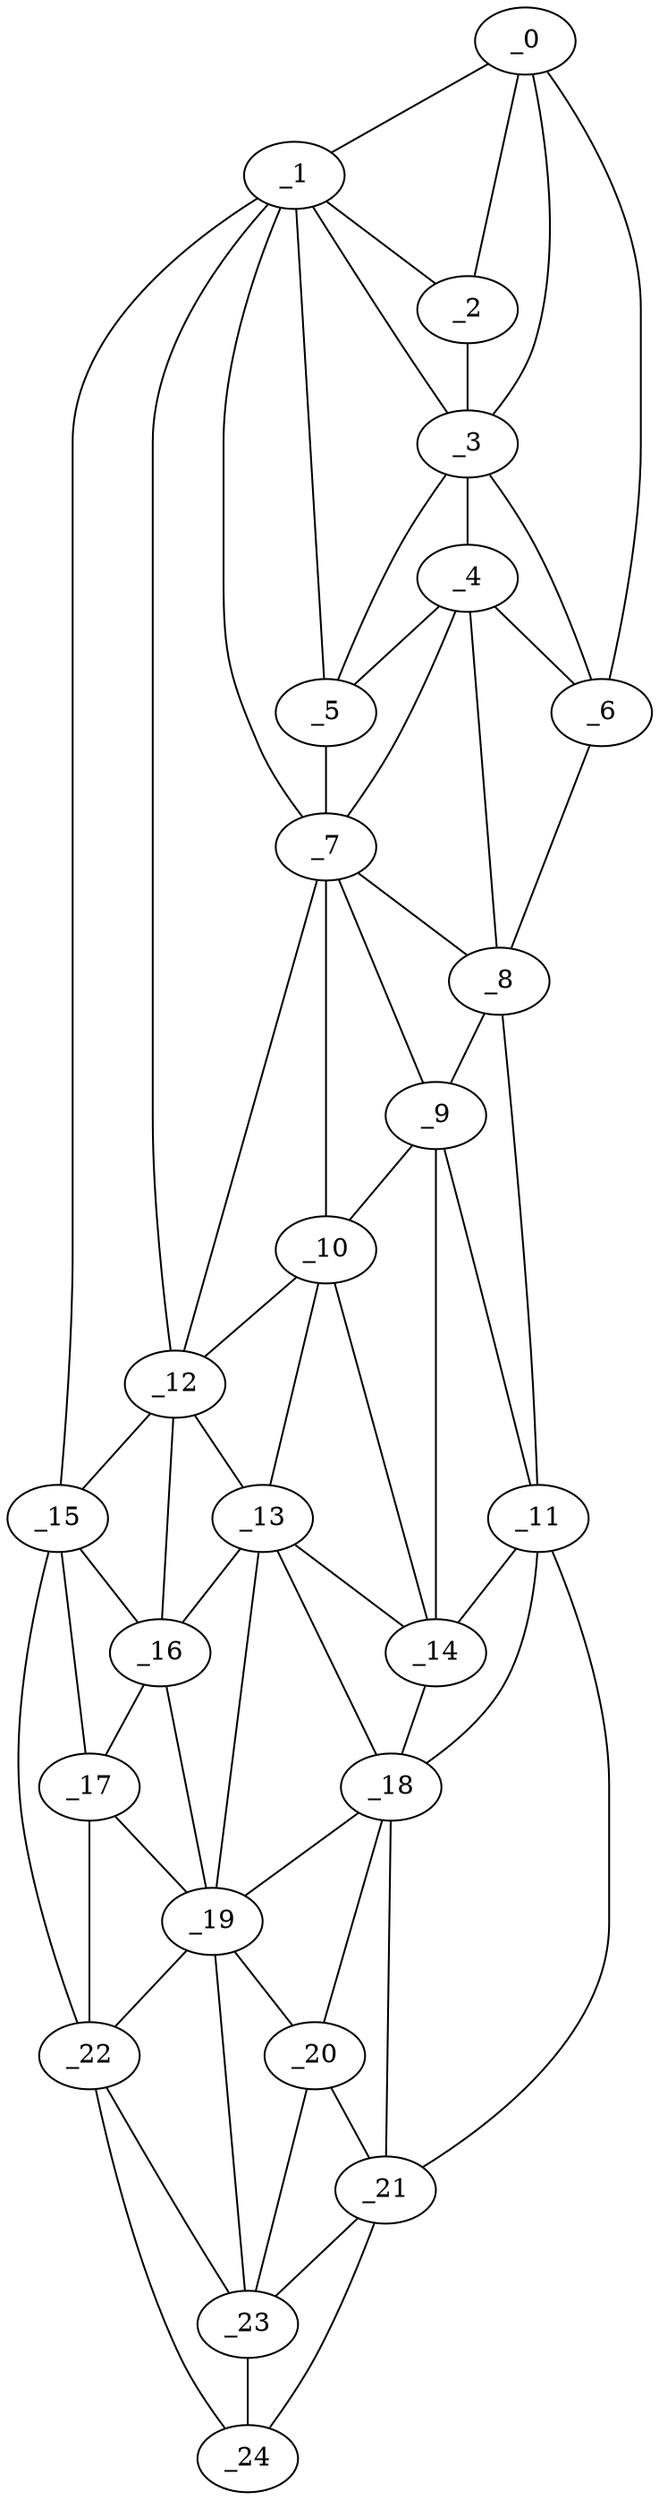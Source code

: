 graph "obj91__30.gxl" {
	_0	 [x=6,
		y=58];
	_1	 [x=14,
		y=74];
	_0 -- _1	 [valence=1];
	_2	 [x=16,
		y=68];
	_0 -- _2	 [valence=1];
	_3	 [x=25,
		y=61];
	_0 -- _3	 [valence=2];
	_6	 [x=45,
		y=46];
	_0 -- _6	 [valence=1];
	_1 -- _2	 [valence=2];
	_1 -- _3	 [valence=1];
	_5	 [x=41,
		y=64];
	_1 -- _5	 [valence=2];
	_7	 [x=52,
		y=69];
	_1 -- _7	 [valence=1];
	_12	 [x=71,
		y=83];
	_1 -- _12	 [valence=2];
	_15	 [x=79,
		y=86];
	_1 -- _15	 [valence=1];
	_2 -- _3	 [valence=2];
	_4	 [x=40,
		y=55];
	_3 -- _4	 [valence=2];
	_3 -- _5	 [valence=1];
	_3 -- _6	 [valence=2];
	_4 -- _5	 [valence=2];
	_4 -- _6	 [valence=2];
	_4 -- _7	 [valence=2];
	_8	 [x=53,
		y=44];
	_4 -- _8	 [valence=1];
	_5 -- _7	 [valence=1];
	_6 -- _8	 [valence=1];
	_7 -- _8	 [valence=2];
	_9	 [x=63,
		y=45];
	_7 -- _9	 [valence=1];
	_10	 [x=64,
		y=69];
	_7 -- _10	 [valence=2];
	_7 -- _12	 [valence=2];
	_8 -- _9	 [valence=2];
	_11	 [x=70,
		y=41];
	_8 -- _11	 [valence=1];
	_9 -- _10	 [valence=2];
	_9 -- _11	 [valence=2];
	_14	 [x=73,
		y=45];
	_9 -- _14	 [valence=2];
	_10 -- _12	 [valence=2];
	_13	 [x=72,
		y=75];
	_10 -- _13	 [valence=2];
	_10 -- _14	 [valence=1];
	_11 -- _14	 [valence=2];
	_18	 [x=89,
		y=48];
	_11 -- _18	 [valence=1];
	_21	 [x=122,
		y=59];
	_11 -- _21	 [valence=1];
	_12 -- _13	 [valence=2];
	_12 -- _15	 [valence=1];
	_16	 [x=81,
		y=80];
	_12 -- _16	 [valence=1];
	_13 -- _14	 [valence=2];
	_13 -- _16	 [valence=2];
	_13 -- _18	 [valence=2];
	_19	 [x=91,
		y=75];
	_13 -- _19	 [valence=2];
	_14 -- _18	 [valence=2];
	_15 -- _16	 [valence=2];
	_17	 [x=87,
		y=82];
	_15 -- _17	 [valence=1];
	_22	 [x=122,
		y=78];
	_15 -- _22	 [valence=1];
	_16 -- _17	 [valence=2];
	_16 -- _19	 [valence=2];
	_17 -- _19	 [valence=2];
	_17 -- _22	 [valence=1];
	_18 -- _19	 [valence=2];
	_20	 [x=102,
		y=53];
	_18 -- _20	 [valence=2];
	_18 -- _21	 [valence=1];
	_19 -- _20	 [valence=1];
	_19 -- _22	 [valence=2];
	_23	 [x=123,
		y=65];
	_19 -- _23	 [valence=2];
	_20 -- _21	 [valence=1];
	_20 -- _23	 [valence=2];
	_21 -- _23	 [valence=2];
	_24	 [x=125,
		y=69];
	_21 -- _24	 [valence=1];
	_22 -- _23	 [valence=2];
	_22 -- _24	 [valence=1];
	_23 -- _24	 [valence=1];
}

